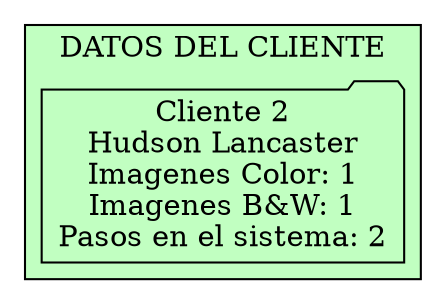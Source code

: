 digraph G { 
subgraph cluster_Clientes_Datos{ 
label="DATOS DEL CLIENTE"; 
bgcolor="darkseagreen1"; 
node[shape = folder]; 
Nodo660017404[label="Cliente 2\n Hudson Lancaster \nImagenes Color: 1\nImagenes B&W: 1\nPasos en el sistema: 2"]; 
}rankdir = TB;
}
